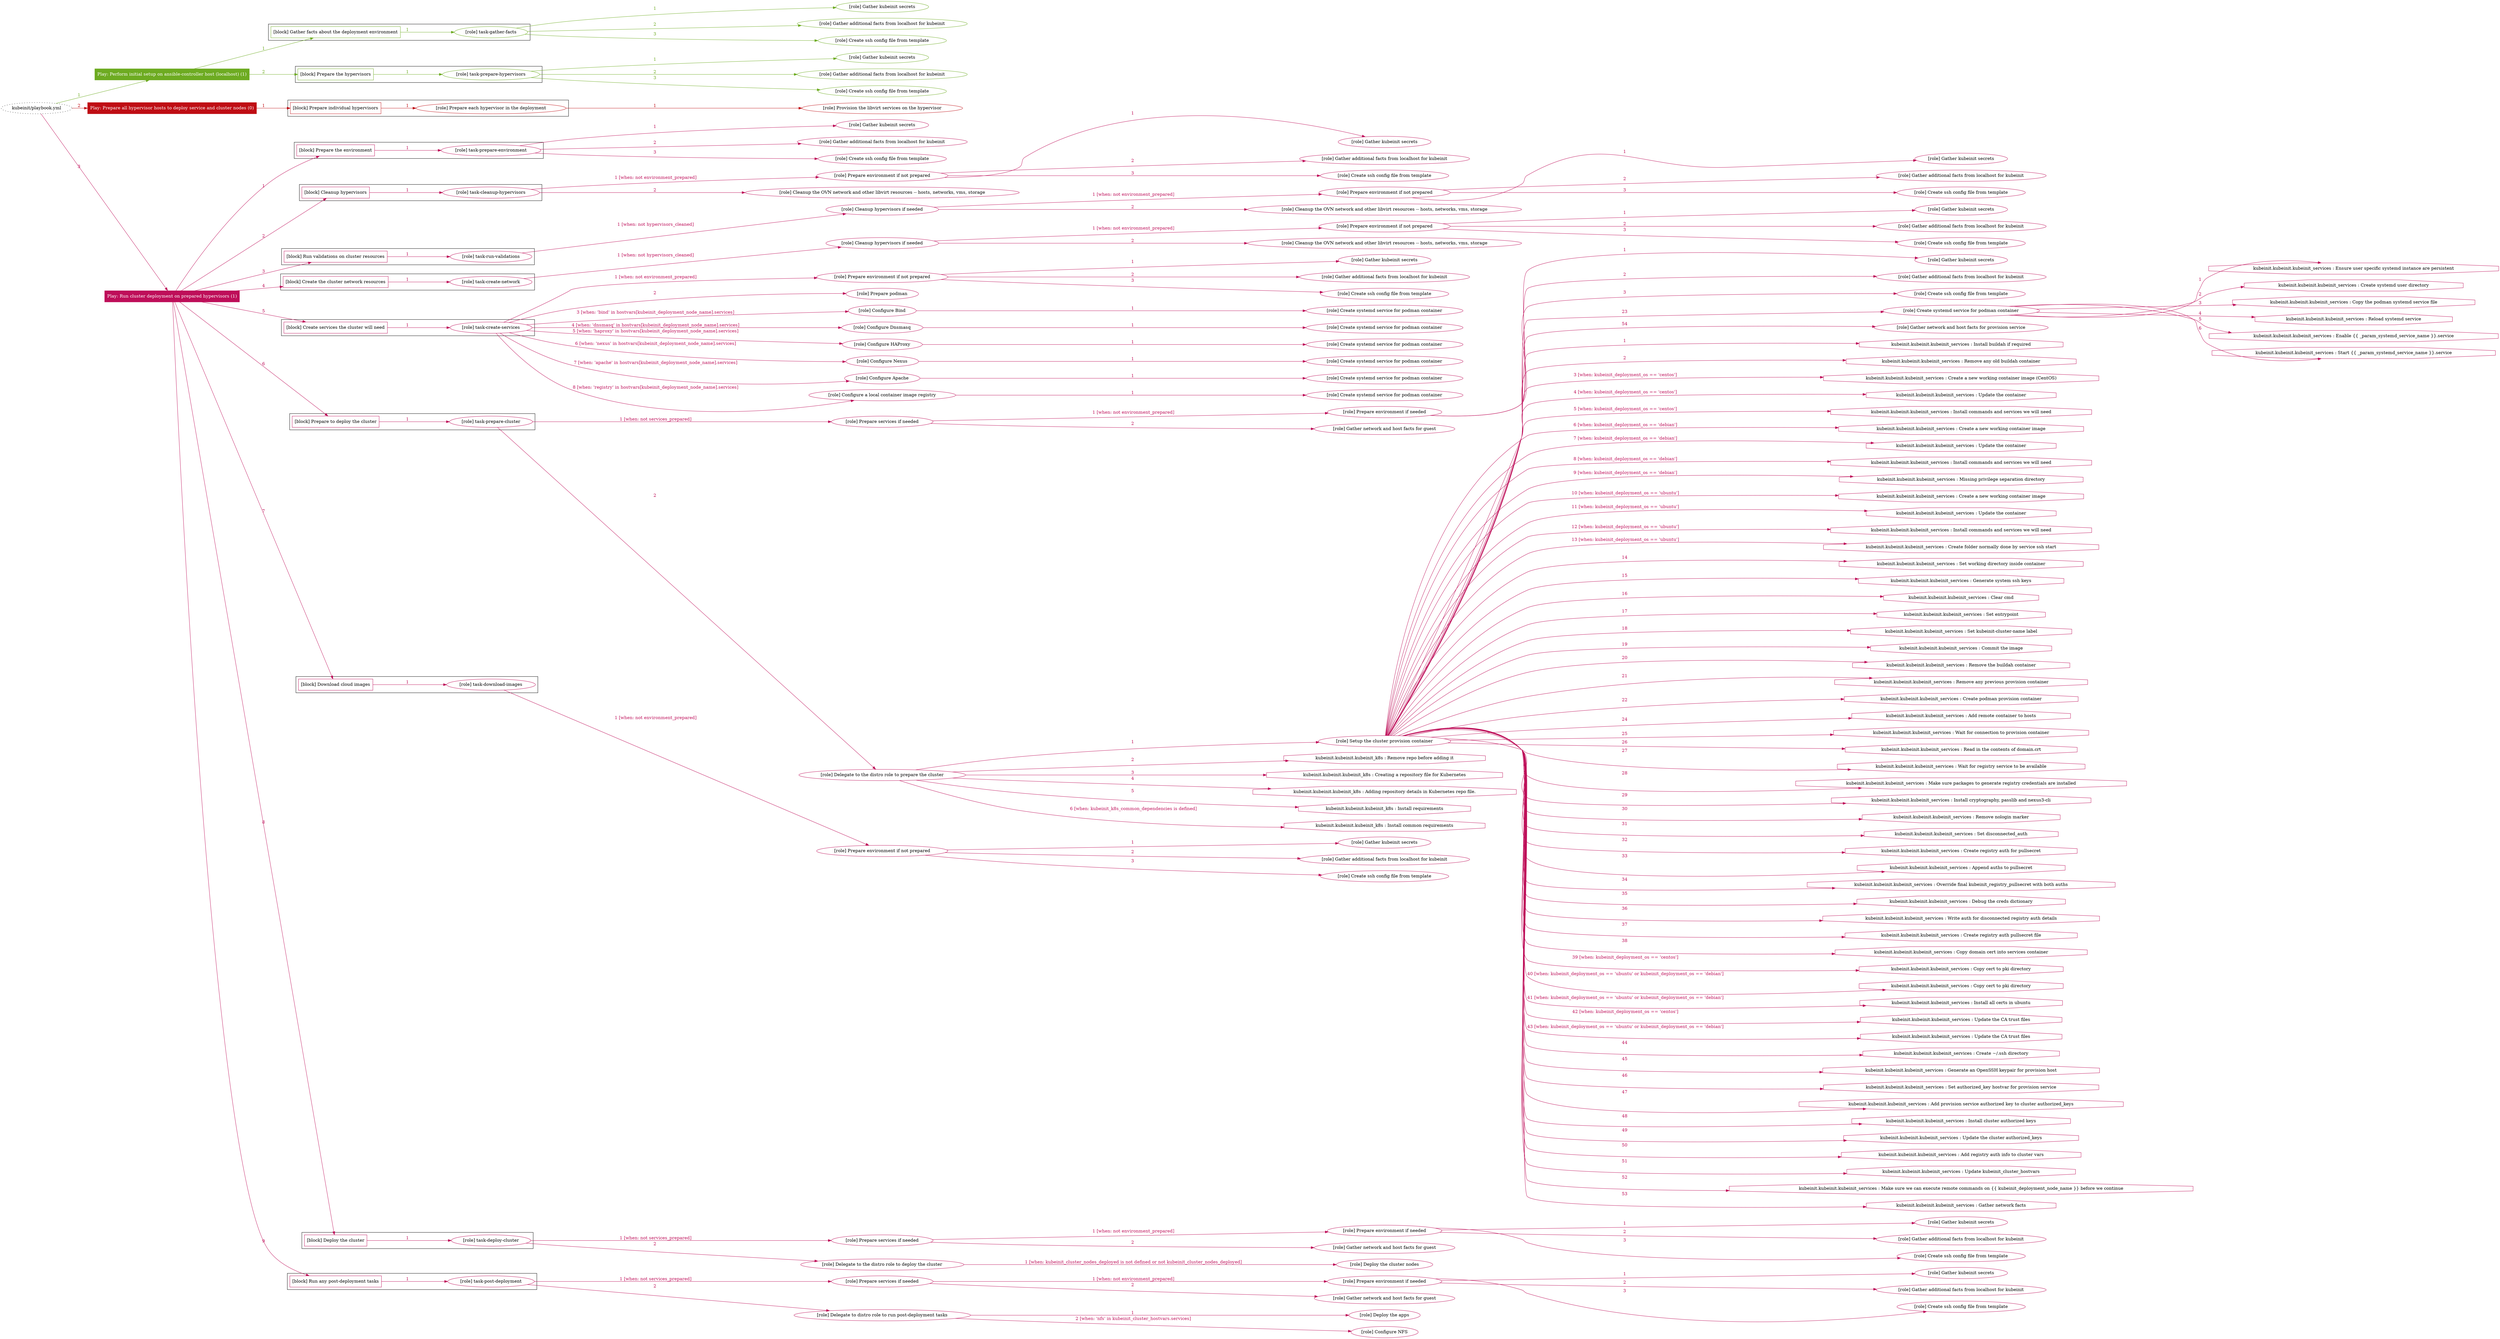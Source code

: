 digraph {
	graph [concentrate=true ordering=in rankdir=LR ratio=fill]
	edge [esep=5 sep=10]
	"kubeinit/playbook.yml" [id=root_node style=dotted]
	play_9a8ab98c [label="Play: Perform initial setup on ansible-controller host (localhost) (1)" color="#6dab21" fontcolor="#ffffff" id=play_9a8ab98c shape=box style=filled tooltip=localhost]
	"kubeinit/playbook.yml" -> play_9a8ab98c [label="1 " color="#6dab21" fontcolor="#6dab21" id=edge_c0da0d0b labeltooltip="1 " tooltip="1 "]
	subgraph "Gather kubeinit secrets" {
		role_0cd85a38 [label="[role] Gather kubeinit secrets" color="#6dab21" id=role_0cd85a38 tooltip="Gather kubeinit secrets"]
	}
	subgraph "Gather additional facts from localhost for kubeinit" {
		role_f6fa1377 [label="[role] Gather additional facts from localhost for kubeinit" color="#6dab21" id=role_f6fa1377 tooltip="Gather additional facts from localhost for kubeinit"]
	}
	subgraph "Create ssh config file from template" {
		role_5045b4fb [label="[role] Create ssh config file from template" color="#6dab21" id=role_5045b4fb tooltip="Create ssh config file from template"]
	}
	subgraph "task-gather-facts" {
		role_ee1d09f4 [label="[role] task-gather-facts" color="#6dab21" id=role_ee1d09f4 tooltip="task-gather-facts"]
		role_ee1d09f4 -> role_0cd85a38 [label="1 " color="#6dab21" fontcolor="#6dab21" id=edge_ce0c0854 labeltooltip="1 " tooltip="1 "]
		role_ee1d09f4 -> role_f6fa1377 [label="2 " color="#6dab21" fontcolor="#6dab21" id=edge_65f0ee75 labeltooltip="2 " tooltip="2 "]
		role_ee1d09f4 -> role_5045b4fb [label="3 " color="#6dab21" fontcolor="#6dab21" id=edge_b4510911 labeltooltip="3 " tooltip="3 "]
	}
	subgraph "Gather kubeinit secrets" {
		role_b5198cc2 [label="[role] Gather kubeinit secrets" color="#6dab21" id=role_b5198cc2 tooltip="Gather kubeinit secrets"]
	}
	subgraph "Gather additional facts from localhost for kubeinit" {
		role_412aa7e3 [label="[role] Gather additional facts from localhost for kubeinit" color="#6dab21" id=role_412aa7e3 tooltip="Gather additional facts from localhost for kubeinit"]
	}
	subgraph "Create ssh config file from template" {
		role_c6580d51 [label="[role] Create ssh config file from template" color="#6dab21" id=role_c6580d51 tooltip="Create ssh config file from template"]
	}
	subgraph "task-prepare-hypervisors" {
		role_de8cf35d [label="[role] task-prepare-hypervisors" color="#6dab21" id=role_de8cf35d tooltip="task-prepare-hypervisors"]
		role_de8cf35d -> role_b5198cc2 [label="1 " color="#6dab21" fontcolor="#6dab21" id=edge_724f489f labeltooltip="1 " tooltip="1 "]
		role_de8cf35d -> role_412aa7e3 [label="2 " color="#6dab21" fontcolor="#6dab21" id=edge_d9b24f98 labeltooltip="2 " tooltip="2 "]
		role_de8cf35d -> role_c6580d51 [label="3 " color="#6dab21" fontcolor="#6dab21" id=edge_61633037 labeltooltip="3 " tooltip="3 "]
	}
	subgraph "Play: Perform initial setup on ansible-controller host (localhost) (1)" {
		play_9a8ab98c -> block_78223599 [label=1 color="#6dab21" fontcolor="#6dab21" id=edge_bf725570 labeltooltip=1 tooltip=1]
		subgraph cluster_block_78223599 {
			block_78223599 [label="[block] Gather facts about the deployment environment" color="#6dab21" id=block_78223599 labeltooltip="Gather facts about the deployment environment" shape=box tooltip="Gather facts about the deployment environment"]
			block_78223599 -> role_ee1d09f4 [label="1 " color="#6dab21" fontcolor="#6dab21" id=edge_8b94d57b labeltooltip="1 " tooltip="1 "]
		}
		play_9a8ab98c -> block_0e0a6120 [label=2 color="#6dab21" fontcolor="#6dab21" id=edge_dee21c8c labeltooltip=2 tooltip=2]
		subgraph cluster_block_0e0a6120 {
			block_0e0a6120 [label="[block] Prepare the hypervisors" color="#6dab21" id=block_0e0a6120 labeltooltip="Prepare the hypervisors" shape=box tooltip="Prepare the hypervisors"]
			block_0e0a6120 -> role_de8cf35d [label="1 " color="#6dab21" fontcolor="#6dab21" id=edge_9447b588 labeltooltip="1 " tooltip="1 "]
		}
	}
	play_292d7331 [label="Play: Prepare all hypervisor hosts to deploy service and cluster nodes (0)" color="#bf0d14" fontcolor="#ffffff" id=play_292d7331 shape=box style=filled tooltip="Play: Prepare all hypervisor hosts to deploy service and cluster nodes (0)"]
	"kubeinit/playbook.yml" -> play_292d7331 [label="2 " color="#bf0d14" fontcolor="#bf0d14" id=edge_3a3072c4 labeltooltip="2 " tooltip="2 "]
	subgraph "Provision the libvirt services on the hypervisor" {
		role_949ae337 [label="[role] Provision the libvirt services on the hypervisor" color="#bf0d14" id=role_949ae337 tooltip="Provision the libvirt services on the hypervisor"]
	}
	subgraph "Prepare each hypervisor in the deployment" {
		role_4eae719e [label="[role] Prepare each hypervisor in the deployment" color="#bf0d14" id=role_4eae719e tooltip="Prepare each hypervisor in the deployment"]
		role_4eae719e -> role_949ae337 [label="1 " color="#bf0d14" fontcolor="#bf0d14" id=edge_e592a942 labeltooltip="1 " tooltip="1 "]
	}
	subgraph "Play: Prepare all hypervisor hosts to deploy service and cluster nodes (0)" {
		play_292d7331 -> block_3373051d [label=1 color="#bf0d14" fontcolor="#bf0d14" id=edge_cdb5b2e4 labeltooltip=1 tooltip=1]
		subgraph cluster_block_3373051d {
			block_3373051d [label="[block] Prepare individual hypervisors" color="#bf0d14" id=block_3373051d labeltooltip="Prepare individual hypervisors" shape=box tooltip="Prepare individual hypervisors"]
			block_3373051d -> role_4eae719e [label="1 " color="#bf0d14" fontcolor="#bf0d14" id=edge_ab7a7899 labeltooltip="1 " tooltip="1 "]
		}
	}
	play_5f0da0a9 [label="Play: Run cluster deployment on prepared hypervisors (1)" color="#be0e59" fontcolor="#ffffff" id=play_5f0da0a9 shape=box style=filled tooltip=localhost]
	"kubeinit/playbook.yml" -> play_5f0da0a9 [label="3 " color="#be0e59" fontcolor="#be0e59" id=edge_7b24cd82 labeltooltip="3 " tooltip="3 "]
	subgraph "Gather kubeinit secrets" {
		role_d2559e22 [label="[role] Gather kubeinit secrets" color="#be0e59" id=role_d2559e22 tooltip="Gather kubeinit secrets"]
	}
	subgraph "Gather additional facts from localhost for kubeinit" {
		role_f43d9c90 [label="[role] Gather additional facts from localhost for kubeinit" color="#be0e59" id=role_f43d9c90 tooltip="Gather additional facts from localhost for kubeinit"]
	}
	subgraph "Create ssh config file from template" {
		role_014fe9e4 [label="[role] Create ssh config file from template" color="#be0e59" id=role_014fe9e4 tooltip="Create ssh config file from template"]
	}
	subgraph "task-prepare-environment" {
		role_4e5566cd [label="[role] task-prepare-environment" color="#be0e59" id=role_4e5566cd tooltip="task-prepare-environment"]
		role_4e5566cd -> role_d2559e22 [label="1 " color="#be0e59" fontcolor="#be0e59" id=edge_44dda59c labeltooltip="1 " tooltip="1 "]
		role_4e5566cd -> role_f43d9c90 [label="2 " color="#be0e59" fontcolor="#be0e59" id=edge_035c1b82 labeltooltip="2 " tooltip="2 "]
		role_4e5566cd -> role_014fe9e4 [label="3 " color="#be0e59" fontcolor="#be0e59" id=edge_758acff5 labeltooltip="3 " tooltip="3 "]
	}
	subgraph "Gather kubeinit secrets" {
		role_99aa5ca4 [label="[role] Gather kubeinit secrets" color="#be0e59" id=role_99aa5ca4 tooltip="Gather kubeinit secrets"]
	}
	subgraph "Gather additional facts from localhost for kubeinit" {
		role_5cebcce3 [label="[role] Gather additional facts from localhost for kubeinit" color="#be0e59" id=role_5cebcce3 tooltip="Gather additional facts from localhost for kubeinit"]
	}
	subgraph "Create ssh config file from template" {
		role_5c687ad0 [label="[role] Create ssh config file from template" color="#be0e59" id=role_5c687ad0 tooltip="Create ssh config file from template"]
	}
	subgraph "Prepare environment if not prepared" {
		role_bfb196a4 [label="[role] Prepare environment if not prepared" color="#be0e59" id=role_bfb196a4 tooltip="Prepare environment if not prepared"]
		role_bfb196a4 -> role_99aa5ca4 [label="1 " color="#be0e59" fontcolor="#be0e59" id=edge_abaa6795 labeltooltip="1 " tooltip="1 "]
		role_bfb196a4 -> role_5cebcce3 [label="2 " color="#be0e59" fontcolor="#be0e59" id=edge_54419d38 labeltooltip="2 " tooltip="2 "]
		role_bfb196a4 -> role_5c687ad0 [label="3 " color="#be0e59" fontcolor="#be0e59" id=edge_df758242 labeltooltip="3 " tooltip="3 "]
	}
	subgraph "Cleanup the OVN network and other libvirt resources -- hosts, networks, vms, storage" {
		role_767d6fc6 [label="[role] Cleanup the OVN network and other libvirt resources -- hosts, networks, vms, storage" color="#be0e59" id=role_767d6fc6 tooltip="Cleanup the OVN network and other libvirt resources -- hosts, networks, vms, storage"]
	}
	subgraph "task-cleanup-hypervisors" {
		role_2c7c7083 [label="[role] task-cleanup-hypervisors" color="#be0e59" id=role_2c7c7083 tooltip="task-cleanup-hypervisors"]
		role_2c7c7083 -> role_bfb196a4 [label="1 [when: not environment_prepared]" color="#be0e59" fontcolor="#be0e59" id=edge_d20f5d60 labeltooltip="1 [when: not environment_prepared]" tooltip="1 [when: not environment_prepared]"]
		role_2c7c7083 -> role_767d6fc6 [label="2 " color="#be0e59" fontcolor="#be0e59" id=edge_b85df159 labeltooltip="2 " tooltip="2 "]
	}
	subgraph "Gather kubeinit secrets" {
		role_e215d99f [label="[role] Gather kubeinit secrets" color="#be0e59" id=role_e215d99f tooltip="Gather kubeinit secrets"]
	}
	subgraph "Gather additional facts from localhost for kubeinit" {
		role_7de11673 [label="[role] Gather additional facts from localhost for kubeinit" color="#be0e59" id=role_7de11673 tooltip="Gather additional facts from localhost for kubeinit"]
	}
	subgraph "Create ssh config file from template" {
		role_8c05cddb [label="[role] Create ssh config file from template" color="#be0e59" id=role_8c05cddb tooltip="Create ssh config file from template"]
	}
	subgraph "Prepare environment if not prepared" {
		role_f33f547b [label="[role] Prepare environment if not prepared" color="#be0e59" id=role_f33f547b tooltip="Prepare environment if not prepared"]
		role_f33f547b -> role_e215d99f [label="1 " color="#be0e59" fontcolor="#be0e59" id=edge_517f9311 labeltooltip="1 " tooltip="1 "]
		role_f33f547b -> role_7de11673 [label="2 " color="#be0e59" fontcolor="#be0e59" id=edge_2e0321a9 labeltooltip="2 " tooltip="2 "]
		role_f33f547b -> role_8c05cddb [label="3 " color="#be0e59" fontcolor="#be0e59" id=edge_ad62543f labeltooltip="3 " tooltip="3 "]
	}
	subgraph "Cleanup the OVN network and other libvirt resources -- hosts, networks, vms, storage" {
		role_9ac89ae7 [label="[role] Cleanup the OVN network and other libvirt resources -- hosts, networks, vms, storage" color="#be0e59" id=role_9ac89ae7 tooltip="Cleanup the OVN network and other libvirt resources -- hosts, networks, vms, storage"]
	}
	subgraph "Cleanup hypervisors if needed" {
		role_fa122965 [label="[role] Cleanup hypervisors if needed" color="#be0e59" id=role_fa122965 tooltip="Cleanup hypervisors if needed"]
		role_fa122965 -> role_f33f547b [label="1 [when: not environment_prepared]" color="#be0e59" fontcolor="#be0e59" id=edge_729e8fe1 labeltooltip="1 [when: not environment_prepared]" tooltip="1 [when: not environment_prepared]"]
		role_fa122965 -> role_9ac89ae7 [label="2 " color="#be0e59" fontcolor="#be0e59" id=edge_e73a870e labeltooltip="2 " tooltip="2 "]
	}
	subgraph "task-run-validations" {
		role_15509558 [label="[role] task-run-validations" color="#be0e59" id=role_15509558 tooltip="task-run-validations"]
		role_15509558 -> role_fa122965 [label="1 [when: not hypervisors_cleaned]" color="#be0e59" fontcolor="#be0e59" id=edge_c3b64a7d labeltooltip="1 [when: not hypervisors_cleaned]" tooltip="1 [when: not hypervisors_cleaned]"]
	}
	subgraph "Gather kubeinit secrets" {
		role_d2288697 [label="[role] Gather kubeinit secrets" color="#be0e59" id=role_d2288697 tooltip="Gather kubeinit secrets"]
	}
	subgraph "Gather additional facts from localhost for kubeinit" {
		role_16f21dfe [label="[role] Gather additional facts from localhost for kubeinit" color="#be0e59" id=role_16f21dfe tooltip="Gather additional facts from localhost for kubeinit"]
	}
	subgraph "Create ssh config file from template" {
		role_8e34b27e [label="[role] Create ssh config file from template" color="#be0e59" id=role_8e34b27e tooltip="Create ssh config file from template"]
	}
	subgraph "Prepare environment if not prepared" {
		role_9c97288f [label="[role] Prepare environment if not prepared" color="#be0e59" id=role_9c97288f tooltip="Prepare environment if not prepared"]
		role_9c97288f -> role_d2288697 [label="1 " color="#be0e59" fontcolor="#be0e59" id=edge_ca25b1a2 labeltooltip="1 " tooltip="1 "]
		role_9c97288f -> role_16f21dfe [label="2 " color="#be0e59" fontcolor="#be0e59" id=edge_3e4b7552 labeltooltip="2 " tooltip="2 "]
		role_9c97288f -> role_8e34b27e [label="3 " color="#be0e59" fontcolor="#be0e59" id=edge_29fcaeb3 labeltooltip="3 " tooltip="3 "]
	}
	subgraph "Cleanup the OVN network and other libvirt resources -- hosts, networks, vms, storage" {
		role_0168ab00 [label="[role] Cleanup the OVN network and other libvirt resources -- hosts, networks, vms, storage" color="#be0e59" id=role_0168ab00 tooltip="Cleanup the OVN network and other libvirt resources -- hosts, networks, vms, storage"]
	}
	subgraph "Cleanup hypervisors if needed" {
		role_7652467f [label="[role] Cleanup hypervisors if needed" color="#be0e59" id=role_7652467f tooltip="Cleanup hypervisors if needed"]
		role_7652467f -> role_9c97288f [label="1 [when: not environment_prepared]" color="#be0e59" fontcolor="#be0e59" id=edge_e2850c74 labeltooltip="1 [when: not environment_prepared]" tooltip="1 [when: not environment_prepared]"]
		role_7652467f -> role_0168ab00 [label="2 " color="#be0e59" fontcolor="#be0e59" id=edge_f7b68aad labeltooltip="2 " tooltip="2 "]
	}
	subgraph "task-create-network" {
		role_3bd782c5 [label="[role] task-create-network" color="#be0e59" id=role_3bd782c5 tooltip="task-create-network"]
		role_3bd782c5 -> role_7652467f [label="1 [when: not hypervisors_cleaned]" color="#be0e59" fontcolor="#be0e59" id=edge_6dc1ecc3 labeltooltip="1 [when: not hypervisors_cleaned]" tooltip="1 [when: not hypervisors_cleaned]"]
	}
	subgraph "Gather kubeinit secrets" {
		role_9e2165d0 [label="[role] Gather kubeinit secrets" color="#be0e59" id=role_9e2165d0 tooltip="Gather kubeinit secrets"]
	}
	subgraph "Gather additional facts from localhost for kubeinit" {
		role_14a09d39 [label="[role] Gather additional facts from localhost for kubeinit" color="#be0e59" id=role_14a09d39 tooltip="Gather additional facts from localhost for kubeinit"]
	}
	subgraph "Create ssh config file from template" {
		role_8bf697c8 [label="[role] Create ssh config file from template" color="#be0e59" id=role_8bf697c8 tooltip="Create ssh config file from template"]
	}
	subgraph "Prepare environment if not prepared" {
		role_2573c1a1 [label="[role] Prepare environment if not prepared" color="#be0e59" id=role_2573c1a1 tooltip="Prepare environment if not prepared"]
		role_2573c1a1 -> role_9e2165d0 [label="1 " color="#be0e59" fontcolor="#be0e59" id=edge_f9fd33a3 labeltooltip="1 " tooltip="1 "]
		role_2573c1a1 -> role_14a09d39 [label="2 " color="#be0e59" fontcolor="#be0e59" id=edge_24dd2d7a labeltooltip="2 " tooltip="2 "]
		role_2573c1a1 -> role_8bf697c8 [label="3 " color="#be0e59" fontcolor="#be0e59" id=edge_dab8d882 labeltooltip="3 " tooltip="3 "]
	}
	subgraph "Prepare podman" {
		role_628c99d1 [label="[role] Prepare podman" color="#be0e59" id=role_628c99d1 tooltip="Prepare podman"]
	}
	subgraph "Create systemd service for podman container" {
		role_bce20817 [label="[role] Create systemd service for podman container" color="#be0e59" id=role_bce20817 tooltip="Create systemd service for podman container"]
	}
	subgraph "Configure Bind" {
		role_00da7ca7 [label="[role] Configure Bind" color="#be0e59" id=role_00da7ca7 tooltip="Configure Bind"]
		role_00da7ca7 -> role_bce20817 [label="1 " color="#be0e59" fontcolor="#be0e59" id=edge_f7ad27fd labeltooltip="1 " tooltip="1 "]
	}
	subgraph "Create systemd service for podman container" {
		role_4c6430ce [label="[role] Create systemd service for podman container" color="#be0e59" id=role_4c6430ce tooltip="Create systemd service for podman container"]
	}
	subgraph "Configure Dnsmasq" {
		role_f626b22c [label="[role] Configure Dnsmasq" color="#be0e59" id=role_f626b22c tooltip="Configure Dnsmasq"]
		role_f626b22c -> role_4c6430ce [label="1 " color="#be0e59" fontcolor="#be0e59" id=edge_97990001 labeltooltip="1 " tooltip="1 "]
	}
	subgraph "Create systemd service for podman container" {
		role_9e99dfb9 [label="[role] Create systemd service for podman container" color="#be0e59" id=role_9e99dfb9 tooltip="Create systemd service for podman container"]
	}
	subgraph "Configure HAProxy" {
		role_f3e251a9 [label="[role] Configure HAProxy" color="#be0e59" id=role_f3e251a9 tooltip="Configure HAProxy"]
		role_f3e251a9 -> role_9e99dfb9 [label="1 " color="#be0e59" fontcolor="#be0e59" id=edge_bbde9396 labeltooltip="1 " tooltip="1 "]
	}
	subgraph "Create systemd service for podman container" {
		role_c9a9877f [label="[role] Create systemd service for podman container" color="#be0e59" id=role_c9a9877f tooltip="Create systemd service for podman container"]
	}
	subgraph "Configure Nexus" {
		role_c6425acc [label="[role] Configure Nexus" color="#be0e59" id=role_c6425acc tooltip="Configure Nexus"]
		role_c6425acc -> role_c9a9877f [label="1 " color="#be0e59" fontcolor="#be0e59" id=edge_bf561f1b labeltooltip="1 " tooltip="1 "]
	}
	subgraph "Create systemd service for podman container" {
		role_40c4a243 [label="[role] Create systemd service for podman container" color="#be0e59" id=role_40c4a243 tooltip="Create systemd service for podman container"]
	}
	subgraph "Configure Apache" {
		role_04f0b62f [label="[role] Configure Apache" color="#be0e59" id=role_04f0b62f tooltip="Configure Apache"]
		role_04f0b62f -> role_40c4a243 [label="1 " color="#be0e59" fontcolor="#be0e59" id=edge_81dda6cf labeltooltip="1 " tooltip="1 "]
	}
	subgraph "Create systemd service for podman container" {
		role_02903874 [label="[role] Create systemd service for podman container" color="#be0e59" id=role_02903874 tooltip="Create systemd service for podman container"]
	}
	subgraph "Configure a local container image registry" {
		role_aa55d04b [label="[role] Configure a local container image registry" color="#be0e59" id=role_aa55d04b tooltip="Configure a local container image registry"]
		role_aa55d04b -> role_02903874 [label="1 " color="#be0e59" fontcolor="#be0e59" id=edge_71f611a3 labeltooltip="1 " tooltip="1 "]
	}
	subgraph "task-create-services" {
		role_88f0b95a [label="[role] task-create-services" color="#be0e59" id=role_88f0b95a tooltip="task-create-services"]
		role_88f0b95a -> role_2573c1a1 [label="1 [when: not environment_prepared]" color="#be0e59" fontcolor="#be0e59" id=edge_cf49366e labeltooltip="1 [when: not environment_prepared]" tooltip="1 [when: not environment_prepared]"]
		role_88f0b95a -> role_628c99d1 [label="2 " color="#be0e59" fontcolor="#be0e59" id=edge_1b5c7a0a labeltooltip="2 " tooltip="2 "]
		role_88f0b95a -> role_00da7ca7 [label="3 [when: 'bind' in hostvars[kubeinit_deployment_node_name].services]" color="#be0e59" fontcolor="#be0e59" id=edge_10e4f2a2 labeltooltip="3 [when: 'bind' in hostvars[kubeinit_deployment_node_name].services]" tooltip="3 [when: 'bind' in hostvars[kubeinit_deployment_node_name].services]"]
		role_88f0b95a -> role_f626b22c [label="4 [when: 'dnsmasq' in hostvars[kubeinit_deployment_node_name].services]" color="#be0e59" fontcolor="#be0e59" id=edge_422607a1 labeltooltip="4 [when: 'dnsmasq' in hostvars[kubeinit_deployment_node_name].services]" tooltip="4 [when: 'dnsmasq' in hostvars[kubeinit_deployment_node_name].services]"]
		role_88f0b95a -> role_f3e251a9 [label="5 [when: 'haproxy' in hostvars[kubeinit_deployment_node_name].services]" color="#be0e59" fontcolor="#be0e59" id=edge_16c4b4e9 labeltooltip="5 [when: 'haproxy' in hostvars[kubeinit_deployment_node_name].services]" tooltip="5 [when: 'haproxy' in hostvars[kubeinit_deployment_node_name].services]"]
		role_88f0b95a -> role_c6425acc [label="6 [when: 'nexus' in hostvars[kubeinit_deployment_node_name].services]" color="#be0e59" fontcolor="#be0e59" id=edge_9b67243a labeltooltip="6 [when: 'nexus' in hostvars[kubeinit_deployment_node_name].services]" tooltip="6 [when: 'nexus' in hostvars[kubeinit_deployment_node_name].services]"]
		role_88f0b95a -> role_04f0b62f [label="7 [when: 'apache' in hostvars[kubeinit_deployment_node_name].services]" color="#be0e59" fontcolor="#be0e59" id=edge_36faa383 labeltooltip="7 [when: 'apache' in hostvars[kubeinit_deployment_node_name].services]" tooltip="7 [when: 'apache' in hostvars[kubeinit_deployment_node_name].services]"]
		role_88f0b95a -> role_aa55d04b [label="8 [when: 'registry' in hostvars[kubeinit_deployment_node_name].services]" color="#be0e59" fontcolor="#be0e59" id=edge_d7f4d60f labeltooltip="8 [when: 'registry' in hostvars[kubeinit_deployment_node_name].services]" tooltip="8 [when: 'registry' in hostvars[kubeinit_deployment_node_name].services]"]
	}
	subgraph "Gather kubeinit secrets" {
		role_19305953 [label="[role] Gather kubeinit secrets" color="#be0e59" id=role_19305953 tooltip="Gather kubeinit secrets"]
	}
	subgraph "Gather additional facts from localhost for kubeinit" {
		role_0ef56aff [label="[role] Gather additional facts from localhost for kubeinit" color="#be0e59" id=role_0ef56aff tooltip="Gather additional facts from localhost for kubeinit"]
	}
	subgraph "Create ssh config file from template" {
		role_0c82b81a [label="[role] Create ssh config file from template" color="#be0e59" id=role_0c82b81a tooltip="Create ssh config file from template"]
	}
	subgraph "Prepare environment if needed" {
		role_b3cd3331 [label="[role] Prepare environment if needed" color="#be0e59" id=role_b3cd3331 tooltip="Prepare environment if needed"]
		role_b3cd3331 -> role_19305953 [label="1 " color="#be0e59" fontcolor="#be0e59" id=edge_addb2470 labeltooltip="1 " tooltip="1 "]
		role_b3cd3331 -> role_0ef56aff [label="2 " color="#be0e59" fontcolor="#be0e59" id=edge_b7899fdc labeltooltip="2 " tooltip="2 "]
		role_b3cd3331 -> role_0c82b81a [label="3 " color="#be0e59" fontcolor="#be0e59" id=edge_b85e151c labeltooltip="3 " tooltip="3 "]
	}
	subgraph "Gather network and host facts for guest" {
		role_c6aa24a7 [label="[role] Gather network and host facts for guest" color="#be0e59" id=role_c6aa24a7 tooltip="Gather network and host facts for guest"]
	}
	subgraph "Prepare services if needed" {
		role_cd4e60cd [label="[role] Prepare services if needed" color="#be0e59" id=role_cd4e60cd tooltip="Prepare services if needed"]
		role_cd4e60cd -> role_b3cd3331 [label="1 [when: not environment_prepared]" color="#be0e59" fontcolor="#be0e59" id=edge_08da914c labeltooltip="1 [when: not environment_prepared]" tooltip="1 [when: not environment_prepared]"]
		role_cd4e60cd -> role_c6aa24a7 [label="2 " color="#be0e59" fontcolor="#be0e59" id=edge_b5e31bea labeltooltip="2 " tooltip="2 "]
	}
	subgraph "Create systemd service for podman container" {
		role_9c77c99f [label="[role] Create systemd service for podman container" color="#be0e59" id=role_9c77c99f tooltip="Create systemd service for podman container"]
		task_ecaebf37 [label="kubeinit.kubeinit.kubeinit_services : Ensure user specific systemd instance are persistent" color="#be0e59" id=task_ecaebf37 shape=octagon tooltip="kubeinit.kubeinit.kubeinit_services : Ensure user specific systemd instance are persistent"]
		role_9c77c99f -> task_ecaebf37 [label="1 " color="#be0e59" fontcolor="#be0e59" id=edge_f4517d27 labeltooltip="1 " tooltip="1 "]
		task_f1fb65cd [label="kubeinit.kubeinit.kubeinit_services : Create systemd user directory" color="#be0e59" id=task_f1fb65cd shape=octagon tooltip="kubeinit.kubeinit.kubeinit_services : Create systemd user directory"]
		role_9c77c99f -> task_f1fb65cd [label="2 " color="#be0e59" fontcolor="#be0e59" id=edge_c1a6f0d7 labeltooltip="2 " tooltip="2 "]
		task_488abb79 [label="kubeinit.kubeinit.kubeinit_services : Copy the podman systemd service file" color="#be0e59" id=task_488abb79 shape=octagon tooltip="kubeinit.kubeinit.kubeinit_services : Copy the podman systemd service file"]
		role_9c77c99f -> task_488abb79 [label="3 " color="#be0e59" fontcolor="#be0e59" id=edge_f2b0dfc7 labeltooltip="3 " tooltip="3 "]
		task_0c8bdffb [label="kubeinit.kubeinit.kubeinit_services : Reload systemd service" color="#be0e59" id=task_0c8bdffb shape=octagon tooltip="kubeinit.kubeinit.kubeinit_services : Reload systemd service"]
		role_9c77c99f -> task_0c8bdffb [label="4 " color="#be0e59" fontcolor="#be0e59" id=edge_2c6491f2 labeltooltip="4 " tooltip="4 "]
		task_8eae8b32 [label="kubeinit.kubeinit.kubeinit_services : Enable {{ _param_systemd_service_name }}.service" color="#be0e59" id=task_8eae8b32 shape=octagon tooltip="kubeinit.kubeinit.kubeinit_services : Enable {{ _param_systemd_service_name }}.service"]
		role_9c77c99f -> task_8eae8b32 [label="5 " color="#be0e59" fontcolor="#be0e59" id=edge_7213c501 labeltooltip="5 " tooltip="5 "]
		task_54a05903 [label="kubeinit.kubeinit.kubeinit_services : Start {{ _param_systemd_service_name }}.service" color="#be0e59" id=task_54a05903 shape=octagon tooltip="kubeinit.kubeinit.kubeinit_services : Start {{ _param_systemd_service_name }}.service"]
		role_9c77c99f -> task_54a05903 [label="6 " color="#be0e59" fontcolor="#be0e59" id=edge_b1d564e7 labeltooltip="6 " tooltip="6 "]
	}
	subgraph "Gather network and host facts for provision service" {
		role_433ba4ee [label="[role] Gather network and host facts for provision service" color="#be0e59" id=role_433ba4ee tooltip="Gather network and host facts for provision service"]
	}
	subgraph "Setup the cluster provision container" {
		role_d697c6de [label="[role] Setup the cluster provision container" color="#be0e59" id=role_d697c6de tooltip="Setup the cluster provision container"]
		task_013d9491 [label="kubeinit.kubeinit.kubeinit_services : Install buildah if required" color="#be0e59" id=task_013d9491 shape=octagon tooltip="kubeinit.kubeinit.kubeinit_services : Install buildah if required"]
		role_d697c6de -> task_013d9491 [label="1 " color="#be0e59" fontcolor="#be0e59" id=edge_3c2e4ce2 labeltooltip="1 " tooltip="1 "]
		task_9b006d81 [label="kubeinit.kubeinit.kubeinit_services : Remove any old buildah container" color="#be0e59" id=task_9b006d81 shape=octagon tooltip="kubeinit.kubeinit.kubeinit_services : Remove any old buildah container"]
		role_d697c6de -> task_9b006d81 [label="2 " color="#be0e59" fontcolor="#be0e59" id=edge_912d2126 labeltooltip="2 " tooltip="2 "]
		task_62028c08 [label="kubeinit.kubeinit.kubeinit_services : Create a new working container image (CentOS)" color="#be0e59" id=task_62028c08 shape=octagon tooltip="kubeinit.kubeinit.kubeinit_services : Create a new working container image (CentOS)"]
		role_d697c6de -> task_62028c08 [label="3 [when: kubeinit_deployment_os == 'centos']" color="#be0e59" fontcolor="#be0e59" id=edge_6e1bcb61 labeltooltip="3 [when: kubeinit_deployment_os == 'centos']" tooltip="3 [when: kubeinit_deployment_os == 'centos']"]
		task_41cf17f4 [label="kubeinit.kubeinit.kubeinit_services : Update the container" color="#be0e59" id=task_41cf17f4 shape=octagon tooltip="kubeinit.kubeinit.kubeinit_services : Update the container"]
		role_d697c6de -> task_41cf17f4 [label="4 [when: kubeinit_deployment_os == 'centos']" color="#be0e59" fontcolor="#be0e59" id=edge_b93251a4 labeltooltip="4 [when: kubeinit_deployment_os == 'centos']" tooltip="4 [when: kubeinit_deployment_os == 'centos']"]
		task_d1120d47 [label="kubeinit.kubeinit.kubeinit_services : Install commands and services we will need" color="#be0e59" id=task_d1120d47 shape=octagon tooltip="kubeinit.kubeinit.kubeinit_services : Install commands and services we will need"]
		role_d697c6de -> task_d1120d47 [label="5 [when: kubeinit_deployment_os == 'centos']" color="#be0e59" fontcolor="#be0e59" id=edge_e59eb9f0 labeltooltip="5 [when: kubeinit_deployment_os == 'centos']" tooltip="5 [when: kubeinit_deployment_os == 'centos']"]
		task_0a805ee3 [label="kubeinit.kubeinit.kubeinit_services : Create a new working container image" color="#be0e59" id=task_0a805ee3 shape=octagon tooltip="kubeinit.kubeinit.kubeinit_services : Create a new working container image"]
		role_d697c6de -> task_0a805ee3 [label="6 [when: kubeinit_deployment_os == 'debian']" color="#be0e59" fontcolor="#be0e59" id=edge_961345b3 labeltooltip="6 [when: kubeinit_deployment_os == 'debian']" tooltip="6 [when: kubeinit_deployment_os == 'debian']"]
		task_d02aea9f [label="kubeinit.kubeinit.kubeinit_services : Update the container" color="#be0e59" id=task_d02aea9f shape=octagon tooltip="kubeinit.kubeinit.kubeinit_services : Update the container"]
		role_d697c6de -> task_d02aea9f [label="7 [when: kubeinit_deployment_os == 'debian']" color="#be0e59" fontcolor="#be0e59" id=edge_50908872 labeltooltip="7 [when: kubeinit_deployment_os == 'debian']" tooltip="7 [when: kubeinit_deployment_os == 'debian']"]
		task_696ea1c6 [label="kubeinit.kubeinit.kubeinit_services : Install commands and services we will need" color="#be0e59" id=task_696ea1c6 shape=octagon tooltip="kubeinit.kubeinit.kubeinit_services : Install commands and services we will need"]
		role_d697c6de -> task_696ea1c6 [label="8 [when: kubeinit_deployment_os == 'debian']" color="#be0e59" fontcolor="#be0e59" id=edge_47d4ce2b labeltooltip="8 [when: kubeinit_deployment_os == 'debian']" tooltip="8 [when: kubeinit_deployment_os == 'debian']"]
		task_9afe5b1d [label="kubeinit.kubeinit.kubeinit_services : Missing privilege separation directory" color="#be0e59" id=task_9afe5b1d shape=octagon tooltip="kubeinit.kubeinit.kubeinit_services : Missing privilege separation directory"]
		role_d697c6de -> task_9afe5b1d [label="9 [when: kubeinit_deployment_os == 'debian']" color="#be0e59" fontcolor="#be0e59" id=edge_fd536305 labeltooltip="9 [when: kubeinit_deployment_os == 'debian']" tooltip="9 [when: kubeinit_deployment_os == 'debian']"]
		task_1f8e2fe6 [label="kubeinit.kubeinit.kubeinit_services : Create a new working container image" color="#be0e59" id=task_1f8e2fe6 shape=octagon tooltip="kubeinit.kubeinit.kubeinit_services : Create a new working container image"]
		role_d697c6de -> task_1f8e2fe6 [label="10 [when: kubeinit_deployment_os == 'ubuntu']" color="#be0e59" fontcolor="#be0e59" id=edge_cf5631e0 labeltooltip="10 [when: kubeinit_deployment_os == 'ubuntu']" tooltip="10 [when: kubeinit_deployment_os == 'ubuntu']"]
		task_b58a4fc5 [label="kubeinit.kubeinit.kubeinit_services : Update the container" color="#be0e59" id=task_b58a4fc5 shape=octagon tooltip="kubeinit.kubeinit.kubeinit_services : Update the container"]
		role_d697c6de -> task_b58a4fc5 [label="11 [when: kubeinit_deployment_os == 'ubuntu']" color="#be0e59" fontcolor="#be0e59" id=edge_4aaec0bd labeltooltip="11 [when: kubeinit_deployment_os == 'ubuntu']" tooltip="11 [when: kubeinit_deployment_os == 'ubuntu']"]
		task_15e88dfa [label="kubeinit.kubeinit.kubeinit_services : Install commands and services we will need" color="#be0e59" id=task_15e88dfa shape=octagon tooltip="kubeinit.kubeinit.kubeinit_services : Install commands and services we will need"]
		role_d697c6de -> task_15e88dfa [label="12 [when: kubeinit_deployment_os == 'ubuntu']" color="#be0e59" fontcolor="#be0e59" id=edge_b4ff4633 labeltooltip="12 [when: kubeinit_deployment_os == 'ubuntu']" tooltip="12 [when: kubeinit_deployment_os == 'ubuntu']"]
		task_94f1fd60 [label="kubeinit.kubeinit.kubeinit_services : Create folder normally done by service ssh start" color="#be0e59" id=task_94f1fd60 shape=octagon tooltip="kubeinit.kubeinit.kubeinit_services : Create folder normally done by service ssh start"]
		role_d697c6de -> task_94f1fd60 [label="13 [when: kubeinit_deployment_os == 'ubuntu']" color="#be0e59" fontcolor="#be0e59" id=edge_c083ddb4 labeltooltip="13 [when: kubeinit_deployment_os == 'ubuntu']" tooltip="13 [when: kubeinit_deployment_os == 'ubuntu']"]
		task_8119ad1c [label="kubeinit.kubeinit.kubeinit_services : Set working directory inside container" color="#be0e59" id=task_8119ad1c shape=octagon tooltip="kubeinit.kubeinit.kubeinit_services : Set working directory inside container"]
		role_d697c6de -> task_8119ad1c [label="14 " color="#be0e59" fontcolor="#be0e59" id=edge_9e2971ce labeltooltip="14 " tooltip="14 "]
		task_74730d6e [label="kubeinit.kubeinit.kubeinit_services : Generate system ssh keys" color="#be0e59" id=task_74730d6e shape=octagon tooltip="kubeinit.kubeinit.kubeinit_services : Generate system ssh keys"]
		role_d697c6de -> task_74730d6e [label="15 " color="#be0e59" fontcolor="#be0e59" id=edge_32af13c0 labeltooltip="15 " tooltip="15 "]
		task_4a62c4f1 [label="kubeinit.kubeinit.kubeinit_services : Clear cmd" color="#be0e59" id=task_4a62c4f1 shape=octagon tooltip="kubeinit.kubeinit.kubeinit_services : Clear cmd"]
		role_d697c6de -> task_4a62c4f1 [label="16 " color="#be0e59" fontcolor="#be0e59" id=edge_a2b22c3f labeltooltip="16 " tooltip="16 "]
		task_7bf15194 [label="kubeinit.kubeinit.kubeinit_services : Set entrypoint" color="#be0e59" id=task_7bf15194 shape=octagon tooltip="kubeinit.kubeinit.kubeinit_services : Set entrypoint"]
		role_d697c6de -> task_7bf15194 [label="17 " color="#be0e59" fontcolor="#be0e59" id=edge_631de82a labeltooltip="17 " tooltip="17 "]
		task_6750285f [label="kubeinit.kubeinit.kubeinit_services : Set kubeinit-cluster-name label" color="#be0e59" id=task_6750285f shape=octagon tooltip="kubeinit.kubeinit.kubeinit_services : Set kubeinit-cluster-name label"]
		role_d697c6de -> task_6750285f [label="18 " color="#be0e59" fontcolor="#be0e59" id=edge_9d8adf67 labeltooltip="18 " tooltip="18 "]
		task_fc0278e1 [label="kubeinit.kubeinit.kubeinit_services : Commit the image" color="#be0e59" id=task_fc0278e1 shape=octagon tooltip="kubeinit.kubeinit.kubeinit_services : Commit the image"]
		role_d697c6de -> task_fc0278e1 [label="19 " color="#be0e59" fontcolor="#be0e59" id=edge_49d06c8a labeltooltip="19 " tooltip="19 "]
		task_2320ac7a [label="kubeinit.kubeinit.kubeinit_services : Remove the buildah container" color="#be0e59" id=task_2320ac7a shape=octagon tooltip="kubeinit.kubeinit.kubeinit_services : Remove the buildah container"]
		role_d697c6de -> task_2320ac7a [label="20 " color="#be0e59" fontcolor="#be0e59" id=edge_b3d114a1 labeltooltip="20 " tooltip="20 "]
		task_ea093b7c [label="kubeinit.kubeinit.kubeinit_services : Remove any previous provision container" color="#be0e59" id=task_ea093b7c shape=octagon tooltip="kubeinit.kubeinit.kubeinit_services : Remove any previous provision container"]
		role_d697c6de -> task_ea093b7c [label="21 " color="#be0e59" fontcolor="#be0e59" id=edge_5cb32615 labeltooltip="21 " tooltip="21 "]
		task_56b457b8 [label="kubeinit.kubeinit.kubeinit_services : Create podman provision container" color="#be0e59" id=task_56b457b8 shape=octagon tooltip="kubeinit.kubeinit.kubeinit_services : Create podman provision container"]
		role_d697c6de -> task_56b457b8 [label="22 " color="#be0e59" fontcolor="#be0e59" id=edge_0d35eccc labeltooltip="22 " tooltip="22 "]
		role_d697c6de -> role_9c77c99f [label="23 " color="#be0e59" fontcolor="#be0e59" id=edge_fd1541af labeltooltip="23 " tooltip="23 "]
		task_403395a1 [label="kubeinit.kubeinit.kubeinit_services : Add remote container to hosts" color="#be0e59" id=task_403395a1 shape=octagon tooltip="kubeinit.kubeinit.kubeinit_services : Add remote container to hosts"]
		role_d697c6de -> task_403395a1 [label="24 " color="#be0e59" fontcolor="#be0e59" id=edge_94367796 labeltooltip="24 " tooltip="24 "]
		task_697a5c64 [label="kubeinit.kubeinit.kubeinit_services : Wait for connection to provision container" color="#be0e59" id=task_697a5c64 shape=octagon tooltip="kubeinit.kubeinit.kubeinit_services : Wait for connection to provision container"]
		role_d697c6de -> task_697a5c64 [label="25 " color="#be0e59" fontcolor="#be0e59" id=edge_ab2692f4 labeltooltip="25 " tooltip="25 "]
		task_7d64d56c [label="kubeinit.kubeinit.kubeinit_services : Read in the contents of domain.crt" color="#be0e59" id=task_7d64d56c shape=octagon tooltip="kubeinit.kubeinit.kubeinit_services : Read in the contents of domain.crt"]
		role_d697c6de -> task_7d64d56c [label="26 " color="#be0e59" fontcolor="#be0e59" id=edge_f222fbf2 labeltooltip="26 " tooltip="26 "]
		task_a3c8d504 [label="kubeinit.kubeinit.kubeinit_services : Wait for registry service to be available" color="#be0e59" id=task_a3c8d504 shape=octagon tooltip="kubeinit.kubeinit.kubeinit_services : Wait for registry service to be available"]
		role_d697c6de -> task_a3c8d504 [label="27 " color="#be0e59" fontcolor="#be0e59" id=edge_ac30b34d labeltooltip="27 " tooltip="27 "]
		task_a4828286 [label="kubeinit.kubeinit.kubeinit_services : Make sure packages to generate registry credentials are installed" color="#be0e59" id=task_a4828286 shape=octagon tooltip="kubeinit.kubeinit.kubeinit_services : Make sure packages to generate registry credentials are installed"]
		role_d697c6de -> task_a4828286 [label="28 " color="#be0e59" fontcolor="#be0e59" id=edge_fc4f5f03 labeltooltip="28 " tooltip="28 "]
		task_128a404a [label="kubeinit.kubeinit.kubeinit_services : Install cryptography, passlib and nexus3-cli" color="#be0e59" id=task_128a404a shape=octagon tooltip="kubeinit.kubeinit.kubeinit_services : Install cryptography, passlib and nexus3-cli"]
		role_d697c6de -> task_128a404a [label="29 " color="#be0e59" fontcolor="#be0e59" id=edge_dda5be64 labeltooltip="29 " tooltip="29 "]
		task_766b699a [label="kubeinit.kubeinit.kubeinit_services : Remove nologin marker" color="#be0e59" id=task_766b699a shape=octagon tooltip="kubeinit.kubeinit.kubeinit_services : Remove nologin marker"]
		role_d697c6de -> task_766b699a [label="30 " color="#be0e59" fontcolor="#be0e59" id=edge_66023f22 labeltooltip="30 " tooltip="30 "]
		task_f080a6aa [label="kubeinit.kubeinit.kubeinit_services : Set disconnected_auth" color="#be0e59" id=task_f080a6aa shape=octagon tooltip="kubeinit.kubeinit.kubeinit_services : Set disconnected_auth"]
		role_d697c6de -> task_f080a6aa [label="31 " color="#be0e59" fontcolor="#be0e59" id=edge_7c74fdee labeltooltip="31 " tooltip="31 "]
		task_e41e85fb [label="kubeinit.kubeinit.kubeinit_services : Create registry auth for pullsecret" color="#be0e59" id=task_e41e85fb shape=octagon tooltip="kubeinit.kubeinit.kubeinit_services : Create registry auth for pullsecret"]
		role_d697c6de -> task_e41e85fb [label="32 " color="#be0e59" fontcolor="#be0e59" id=edge_dfb751ba labeltooltip="32 " tooltip="32 "]
		task_e1b13818 [label="kubeinit.kubeinit.kubeinit_services : Append auths to pullsecret" color="#be0e59" id=task_e1b13818 shape=octagon tooltip="kubeinit.kubeinit.kubeinit_services : Append auths to pullsecret"]
		role_d697c6de -> task_e1b13818 [label="33 " color="#be0e59" fontcolor="#be0e59" id=edge_02a2cf99 labeltooltip="33 " tooltip="33 "]
		task_7a523071 [label="kubeinit.kubeinit.kubeinit_services : Override final kubeinit_registry_pullsecret with both auths" color="#be0e59" id=task_7a523071 shape=octagon tooltip="kubeinit.kubeinit.kubeinit_services : Override final kubeinit_registry_pullsecret with both auths"]
		role_d697c6de -> task_7a523071 [label="34 " color="#be0e59" fontcolor="#be0e59" id=edge_d0569c71 labeltooltip="34 " tooltip="34 "]
		task_01a08b44 [label="kubeinit.kubeinit.kubeinit_services : Debug the creds dictionary" color="#be0e59" id=task_01a08b44 shape=octagon tooltip="kubeinit.kubeinit.kubeinit_services : Debug the creds dictionary"]
		role_d697c6de -> task_01a08b44 [label="35 " color="#be0e59" fontcolor="#be0e59" id=edge_d46a5ddb labeltooltip="35 " tooltip="35 "]
		task_3df34590 [label="kubeinit.kubeinit.kubeinit_services : Write auth for disconnected registry auth details" color="#be0e59" id=task_3df34590 shape=octagon tooltip="kubeinit.kubeinit.kubeinit_services : Write auth for disconnected registry auth details"]
		role_d697c6de -> task_3df34590 [label="36 " color="#be0e59" fontcolor="#be0e59" id=edge_2d71efa0 labeltooltip="36 " tooltip="36 "]
		task_3e5fe100 [label="kubeinit.kubeinit.kubeinit_services : Create registry auth pullsecret file" color="#be0e59" id=task_3e5fe100 shape=octagon tooltip="kubeinit.kubeinit.kubeinit_services : Create registry auth pullsecret file"]
		role_d697c6de -> task_3e5fe100 [label="37 " color="#be0e59" fontcolor="#be0e59" id=edge_504c22ac labeltooltip="37 " tooltip="37 "]
		task_775e3917 [label="kubeinit.kubeinit.kubeinit_services : Copy domain cert into services container" color="#be0e59" id=task_775e3917 shape=octagon tooltip="kubeinit.kubeinit.kubeinit_services : Copy domain cert into services container"]
		role_d697c6de -> task_775e3917 [label="38 " color="#be0e59" fontcolor="#be0e59" id=edge_add41780 labeltooltip="38 " tooltip="38 "]
		task_d816b62b [label="kubeinit.kubeinit.kubeinit_services : Copy cert to pki directory" color="#be0e59" id=task_d816b62b shape=octagon tooltip="kubeinit.kubeinit.kubeinit_services : Copy cert to pki directory"]
		role_d697c6de -> task_d816b62b [label="39 [when: kubeinit_deployment_os == 'centos']" color="#be0e59" fontcolor="#be0e59" id=edge_a3ffdb10 labeltooltip="39 [when: kubeinit_deployment_os == 'centos']" tooltip="39 [when: kubeinit_deployment_os == 'centos']"]
		task_ebb9260c [label="kubeinit.kubeinit.kubeinit_services : Copy cert to pki directory" color="#be0e59" id=task_ebb9260c shape=octagon tooltip="kubeinit.kubeinit.kubeinit_services : Copy cert to pki directory"]
		role_d697c6de -> task_ebb9260c [label="40 [when: kubeinit_deployment_os == 'ubuntu' or kubeinit_deployment_os == 'debian']" color="#be0e59" fontcolor="#be0e59" id=edge_c10e9607 labeltooltip="40 [when: kubeinit_deployment_os == 'ubuntu' or kubeinit_deployment_os == 'debian']" tooltip="40 [when: kubeinit_deployment_os == 'ubuntu' or kubeinit_deployment_os == 'debian']"]
		task_bd4d7eb4 [label="kubeinit.kubeinit.kubeinit_services : Install all certs in ubuntu" color="#be0e59" id=task_bd4d7eb4 shape=octagon tooltip="kubeinit.kubeinit.kubeinit_services : Install all certs in ubuntu"]
		role_d697c6de -> task_bd4d7eb4 [label="41 [when: kubeinit_deployment_os == 'ubuntu' or kubeinit_deployment_os == 'debian']" color="#be0e59" fontcolor="#be0e59" id=edge_b48ec92e labeltooltip="41 [when: kubeinit_deployment_os == 'ubuntu' or kubeinit_deployment_os == 'debian']" tooltip="41 [when: kubeinit_deployment_os == 'ubuntu' or kubeinit_deployment_os == 'debian']"]
		task_39e9f7a0 [label="kubeinit.kubeinit.kubeinit_services : Update the CA trust files" color="#be0e59" id=task_39e9f7a0 shape=octagon tooltip="kubeinit.kubeinit.kubeinit_services : Update the CA trust files"]
		role_d697c6de -> task_39e9f7a0 [label="42 [when: kubeinit_deployment_os == 'centos']" color="#be0e59" fontcolor="#be0e59" id=edge_dd1d1792 labeltooltip="42 [when: kubeinit_deployment_os == 'centos']" tooltip="42 [when: kubeinit_deployment_os == 'centos']"]
		task_ad2744ee [label="kubeinit.kubeinit.kubeinit_services : Update the CA trust files" color="#be0e59" id=task_ad2744ee shape=octagon tooltip="kubeinit.kubeinit.kubeinit_services : Update the CA trust files"]
		role_d697c6de -> task_ad2744ee [label="43 [when: kubeinit_deployment_os == 'ubuntu' or kubeinit_deployment_os == 'debian']" color="#be0e59" fontcolor="#be0e59" id=edge_7af7dc6c labeltooltip="43 [when: kubeinit_deployment_os == 'ubuntu' or kubeinit_deployment_os == 'debian']" tooltip="43 [when: kubeinit_deployment_os == 'ubuntu' or kubeinit_deployment_os == 'debian']"]
		task_b8e9f8e2 [label="kubeinit.kubeinit.kubeinit_services : Create ~/.ssh directory" color="#be0e59" id=task_b8e9f8e2 shape=octagon tooltip="kubeinit.kubeinit.kubeinit_services : Create ~/.ssh directory"]
		role_d697c6de -> task_b8e9f8e2 [label="44 " color="#be0e59" fontcolor="#be0e59" id=edge_0ef9f0ee labeltooltip="44 " tooltip="44 "]
		task_9d01bcac [label="kubeinit.kubeinit.kubeinit_services : Generate an OpenSSH keypair for provision host" color="#be0e59" id=task_9d01bcac shape=octagon tooltip="kubeinit.kubeinit.kubeinit_services : Generate an OpenSSH keypair for provision host"]
		role_d697c6de -> task_9d01bcac [label="45 " color="#be0e59" fontcolor="#be0e59" id=edge_eb88f091 labeltooltip="45 " tooltip="45 "]
		task_871fbea6 [label="kubeinit.kubeinit.kubeinit_services : Set authorized_key hostvar for provision service" color="#be0e59" id=task_871fbea6 shape=octagon tooltip="kubeinit.kubeinit.kubeinit_services : Set authorized_key hostvar for provision service"]
		role_d697c6de -> task_871fbea6 [label="46 " color="#be0e59" fontcolor="#be0e59" id=edge_b88f84cd labeltooltip="46 " tooltip="46 "]
		task_28530f61 [label="kubeinit.kubeinit.kubeinit_services : Add provision service authorized key to cluster authorized_keys" color="#be0e59" id=task_28530f61 shape=octagon tooltip="kubeinit.kubeinit.kubeinit_services : Add provision service authorized key to cluster authorized_keys"]
		role_d697c6de -> task_28530f61 [label="47 " color="#be0e59" fontcolor="#be0e59" id=edge_5c68aba9 labeltooltip="47 " tooltip="47 "]
		task_d117344d [label="kubeinit.kubeinit.kubeinit_services : Install cluster authorized keys" color="#be0e59" id=task_d117344d shape=octagon tooltip="kubeinit.kubeinit.kubeinit_services : Install cluster authorized keys"]
		role_d697c6de -> task_d117344d [label="48 " color="#be0e59" fontcolor="#be0e59" id=edge_d5a9a116 labeltooltip="48 " tooltip="48 "]
		task_40b91c19 [label="kubeinit.kubeinit.kubeinit_services : Update the cluster authorized_keys" color="#be0e59" id=task_40b91c19 shape=octagon tooltip="kubeinit.kubeinit.kubeinit_services : Update the cluster authorized_keys"]
		role_d697c6de -> task_40b91c19 [label="49 " color="#be0e59" fontcolor="#be0e59" id=edge_e92d77df labeltooltip="49 " tooltip="49 "]
		task_cde1a3ff [label="kubeinit.kubeinit.kubeinit_services : Add registry auth info to cluster vars" color="#be0e59" id=task_cde1a3ff shape=octagon tooltip="kubeinit.kubeinit.kubeinit_services : Add registry auth info to cluster vars"]
		role_d697c6de -> task_cde1a3ff [label="50 " color="#be0e59" fontcolor="#be0e59" id=edge_23f99f56 labeltooltip="50 " tooltip="50 "]
		task_0ba9384e [label="kubeinit.kubeinit.kubeinit_services : Update kubeinit_cluster_hostvars" color="#be0e59" id=task_0ba9384e shape=octagon tooltip="kubeinit.kubeinit.kubeinit_services : Update kubeinit_cluster_hostvars"]
		role_d697c6de -> task_0ba9384e [label="51 " color="#be0e59" fontcolor="#be0e59" id=edge_1c6346a7 labeltooltip="51 " tooltip="51 "]
		task_dcc95b0c [label="kubeinit.kubeinit.kubeinit_services : Make sure we can execute remote commands on {{ kubeinit_deployment_node_name }} before we continue" color="#be0e59" id=task_dcc95b0c shape=octagon tooltip="kubeinit.kubeinit.kubeinit_services : Make sure we can execute remote commands on {{ kubeinit_deployment_node_name }} before we continue"]
		role_d697c6de -> task_dcc95b0c [label="52 " color="#be0e59" fontcolor="#be0e59" id=edge_1d1a598c labeltooltip="52 " tooltip="52 "]
		task_8b22a4db [label="kubeinit.kubeinit.kubeinit_services : Gather network facts" color="#be0e59" id=task_8b22a4db shape=octagon tooltip="kubeinit.kubeinit.kubeinit_services : Gather network facts"]
		role_d697c6de -> task_8b22a4db [label="53 " color="#be0e59" fontcolor="#be0e59" id=edge_d00443b6 labeltooltip="53 " tooltip="53 "]
		role_d697c6de -> role_433ba4ee [label="54 " color="#be0e59" fontcolor="#be0e59" id=edge_5f8f908b labeltooltip="54 " tooltip="54 "]
	}
	subgraph "Delegate to the distro role to prepare the cluster" {
		role_1d61d698 [label="[role] Delegate to the distro role to prepare the cluster" color="#be0e59" id=role_1d61d698 tooltip="Delegate to the distro role to prepare the cluster"]
		role_1d61d698 -> role_d697c6de [label="1 " color="#be0e59" fontcolor="#be0e59" id=edge_fc6050b0 labeltooltip="1 " tooltip="1 "]
		task_4df13aa7 [label="kubeinit.kubeinit.kubeinit_k8s : Remove repo before adding it" color="#be0e59" id=task_4df13aa7 shape=octagon tooltip="kubeinit.kubeinit.kubeinit_k8s : Remove repo before adding it"]
		role_1d61d698 -> task_4df13aa7 [label="2 " color="#be0e59" fontcolor="#be0e59" id=edge_ecf43222 labeltooltip="2 " tooltip="2 "]
		task_5922a330 [label="kubeinit.kubeinit.kubeinit_k8s : Creating a repository file for Kubernetes" color="#be0e59" id=task_5922a330 shape=octagon tooltip="kubeinit.kubeinit.kubeinit_k8s : Creating a repository file for Kubernetes"]
		role_1d61d698 -> task_5922a330 [label="3 " color="#be0e59" fontcolor="#be0e59" id=edge_57c0718f labeltooltip="3 " tooltip="3 "]
		task_99be26bc [label="kubeinit.kubeinit.kubeinit_k8s : Adding repository details in Kubernetes repo file." color="#be0e59" id=task_99be26bc shape=octagon tooltip="kubeinit.kubeinit.kubeinit_k8s : Adding repository details in Kubernetes repo file."]
		role_1d61d698 -> task_99be26bc [label="4 " color="#be0e59" fontcolor="#be0e59" id=edge_e915a728 labeltooltip="4 " tooltip="4 "]
		task_4f0cee85 [label="kubeinit.kubeinit.kubeinit_k8s : Install requirements" color="#be0e59" id=task_4f0cee85 shape=octagon tooltip="kubeinit.kubeinit.kubeinit_k8s : Install requirements"]
		role_1d61d698 -> task_4f0cee85 [label="5 " color="#be0e59" fontcolor="#be0e59" id=edge_3aa689c1 labeltooltip="5 " tooltip="5 "]
		task_c2049471 [label="kubeinit.kubeinit.kubeinit_k8s : Install common requirements" color="#be0e59" id=task_c2049471 shape=octagon tooltip="kubeinit.kubeinit.kubeinit_k8s : Install common requirements"]
		role_1d61d698 -> task_c2049471 [label="6 [when: kubeinit_k8s_common_dependencies is defined]" color="#be0e59" fontcolor="#be0e59" id=edge_3fc2a139 labeltooltip="6 [when: kubeinit_k8s_common_dependencies is defined]" tooltip="6 [when: kubeinit_k8s_common_dependencies is defined]"]
	}
	subgraph "task-prepare-cluster" {
		role_faba3f24 [label="[role] task-prepare-cluster" color="#be0e59" id=role_faba3f24 tooltip="task-prepare-cluster"]
		role_faba3f24 -> role_cd4e60cd [label="1 [when: not services_prepared]" color="#be0e59" fontcolor="#be0e59" id=edge_649ce4e8 labeltooltip="1 [when: not services_prepared]" tooltip="1 [when: not services_prepared]"]
		role_faba3f24 -> role_1d61d698 [label="2 " color="#be0e59" fontcolor="#be0e59" id=edge_09b9dc2e labeltooltip="2 " tooltip="2 "]
	}
	subgraph "Gather kubeinit secrets" {
		role_f7dbdc96 [label="[role] Gather kubeinit secrets" color="#be0e59" id=role_f7dbdc96 tooltip="Gather kubeinit secrets"]
	}
	subgraph "Gather additional facts from localhost for kubeinit" {
		role_908e875e [label="[role] Gather additional facts from localhost for kubeinit" color="#be0e59" id=role_908e875e tooltip="Gather additional facts from localhost for kubeinit"]
	}
	subgraph "Create ssh config file from template" {
		role_286e29df [label="[role] Create ssh config file from template" color="#be0e59" id=role_286e29df tooltip="Create ssh config file from template"]
	}
	subgraph "Prepare environment if not prepared" {
		role_9f03cd93 [label="[role] Prepare environment if not prepared" color="#be0e59" id=role_9f03cd93 tooltip="Prepare environment if not prepared"]
		role_9f03cd93 -> role_f7dbdc96 [label="1 " color="#be0e59" fontcolor="#be0e59" id=edge_a55ac573 labeltooltip="1 " tooltip="1 "]
		role_9f03cd93 -> role_908e875e [label="2 " color="#be0e59" fontcolor="#be0e59" id=edge_17a6f5e9 labeltooltip="2 " tooltip="2 "]
		role_9f03cd93 -> role_286e29df [label="3 " color="#be0e59" fontcolor="#be0e59" id=edge_3b41e214 labeltooltip="3 " tooltip="3 "]
	}
	subgraph "task-download-images" {
		role_de292a2d [label="[role] task-download-images" color="#be0e59" id=role_de292a2d tooltip="task-download-images"]
		role_de292a2d -> role_9f03cd93 [label="1 [when: not environment_prepared]" color="#be0e59" fontcolor="#be0e59" id=edge_99179d0b labeltooltip="1 [when: not environment_prepared]" tooltip="1 [when: not environment_prepared]"]
	}
	subgraph "Gather kubeinit secrets" {
		role_1030aa08 [label="[role] Gather kubeinit secrets" color="#be0e59" id=role_1030aa08 tooltip="Gather kubeinit secrets"]
	}
	subgraph "Gather additional facts from localhost for kubeinit" {
		role_aacc5be9 [label="[role] Gather additional facts from localhost for kubeinit" color="#be0e59" id=role_aacc5be9 tooltip="Gather additional facts from localhost for kubeinit"]
	}
	subgraph "Create ssh config file from template" {
		role_7b1f52ae [label="[role] Create ssh config file from template" color="#be0e59" id=role_7b1f52ae tooltip="Create ssh config file from template"]
	}
	subgraph "Prepare environment if needed" {
		role_26725621 [label="[role] Prepare environment if needed" color="#be0e59" id=role_26725621 tooltip="Prepare environment if needed"]
		role_26725621 -> role_1030aa08 [label="1 " color="#be0e59" fontcolor="#be0e59" id=edge_535809f2 labeltooltip="1 " tooltip="1 "]
		role_26725621 -> role_aacc5be9 [label="2 " color="#be0e59" fontcolor="#be0e59" id=edge_b33b5ef4 labeltooltip="2 " tooltip="2 "]
		role_26725621 -> role_7b1f52ae [label="3 " color="#be0e59" fontcolor="#be0e59" id=edge_27b97587 labeltooltip="3 " tooltip="3 "]
	}
	subgraph "Gather network and host facts for guest" {
		role_a1243cec [label="[role] Gather network and host facts for guest" color="#be0e59" id=role_a1243cec tooltip="Gather network and host facts for guest"]
	}
	subgraph "Prepare services if needed" {
		role_15e92055 [label="[role] Prepare services if needed" color="#be0e59" id=role_15e92055 tooltip="Prepare services if needed"]
		role_15e92055 -> role_26725621 [label="1 [when: not environment_prepared]" color="#be0e59" fontcolor="#be0e59" id=edge_e65a65f2 labeltooltip="1 [when: not environment_prepared]" tooltip="1 [when: not environment_prepared]"]
		role_15e92055 -> role_a1243cec [label="2 " color="#be0e59" fontcolor="#be0e59" id=edge_c1f9ce23 labeltooltip="2 " tooltip="2 "]
	}
	subgraph "Deploy the cluster nodes" {
		role_edf1d698 [label="[role] Deploy the cluster nodes" color="#be0e59" id=role_edf1d698 tooltip="Deploy the cluster nodes"]
	}
	subgraph "Delegate to the distro role to deploy the cluster" {
		role_c89aa1c6 [label="[role] Delegate to the distro role to deploy the cluster" color="#be0e59" id=role_c89aa1c6 tooltip="Delegate to the distro role to deploy the cluster"]
		role_c89aa1c6 -> role_edf1d698 [label="1 [when: kubeinit_cluster_nodes_deployed is not defined or not kubeinit_cluster_nodes_deployed]" color="#be0e59" fontcolor="#be0e59" id=edge_553aa32b labeltooltip="1 [when: kubeinit_cluster_nodes_deployed is not defined or not kubeinit_cluster_nodes_deployed]" tooltip="1 [when: kubeinit_cluster_nodes_deployed is not defined or not kubeinit_cluster_nodes_deployed]"]
	}
	subgraph "task-deploy-cluster" {
		role_4df0b7f7 [label="[role] task-deploy-cluster" color="#be0e59" id=role_4df0b7f7 tooltip="task-deploy-cluster"]
		role_4df0b7f7 -> role_15e92055 [label="1 [when: not services_prepared]" color="#be0e59" fontcolor="#be0e59" id=edge_4757134b labeltooltip="1 [when: not services_prepared]" tooltip="1 [when: not services_prepared]"]
		role_4df0b7f7 -> role_c89aa1c6 [label="2 " color="#be0e59" fontcolor="#be0e59" id=edge_c81b87b9 labeltooltip="2 " tooltip="2 "]
	}
	subgraph "Gather kubeinit secrets" {
		role_bc7fa739 [label="[role] Gather kubeinit secrets" color="#be0e59" id=role_bc7fa739 tooltip="Gather kubeinit secrets"]
	}
	subgraph "Gather additional facts from localhost for kubeinit" {
		role_1541a54e [label="[role] Gather additional facts from localhost for kubeinit" color="#be0e59" id=role_1541a54e tooltip="Gather additional facts from localhost for kubeinit"]
	}
	subgraph "Create ssh config file from template" {
		role_460e90b0 [label="[role] Create ssh config file from template" color="#be0e59" id=role_460e90b0 tooltip="Create ssh config file from template"]
	}
	subgraph "Prepare environment if needed" {
		role_f0f32a24 [label="[role] Prepare environment if needed" color="#be0e59" id=role_f0f32a24 tooltip="Prepare environment if needed"]
		role_f0f32a24 -> role_bc7fa739 [label="1 " color="#be0e59" fontcolor="#be0e59" id=edge_ee1a7080 labeltooltip="1 " tooltip="1 "]
		role_f0f32a24 -> role_1541a54e [label="2 " color="#be0e59" fontcolor="#be0e59" id=edge_eabb3358 labeltooltip="2 " tooltip="2 "]
		role_f0f32a24 -> role_460e90b0 [label="3 " color="#be0e59" fontcolor="#be0e59" id=edge_de21e537 labeltooltip="3 " tooltip="3 "]
	}
	subgraph "Gather network and host facts for guest" {
		role_01ab2133 [label="[role] Gather network and host facts for guest" color="#be0e59" id=role_01ab2133 tooltip="Gather network and host facts for guest"]
	}
	subgraph "Prepare services if needed" {
		role_8c56be3d [label="[role] Prepare services if needed" color="#be0e59" id=role_8c56be3d tooltip="Prepare services if needed"]
		role_8c56be3d -> role_f0f32a24 [label="1 [when: not environment_prepared]" color="#be0e59" fontcolor="#be0e59" id=edge_19523104 labeltooltip="1 [when: not environment_prepared]" tooltip="1 [when: not environment_prepared]"]
		role_8c56be3d -> role_01ab2133 [label="2 " color="#be0e59" fontcolor="#be0e59" id=edge_9d90814d labeltooltip="2 " tooltip="2 "]
	}
	subgraph "Deploy the apps" {
		role_571d86fd [label="[role] Deploy the apps" color="#be0e59" id=role_571d86fd tooltip="Deploy the apps"]
	}
	subgraph "Configure NFS" {
		role_3068b903 [label="[role] Configure NFS" color="#be0e59" id=role_3068b903 tooltip="Configure NFS"]
	}
	subgraph "Delegate to distro role to run post-deployment tasks" {
		role_e8122a7a [label="[role] Delegate to distro role to run post-deployment tasks" color="#be0e59" id=role_e8122a7a tooltip="Delegate to distro role to run post-deployment tasks"]
		role_e8122a7a -> role_571d86fd [label="1 " color="#be0e59" fontcolor="#be0e59" id=edge_d01dab2c labeltooltip="1 " tooltip="1 "]
		role_e8122a7a -> role_3068b903 [label="2 [when: 'nfs' in kubeinit_cluster_hostvars.services]" color="#be0e59" fontcolor="#be0e59" id=edge_16f46b7b labeltooltip="2 [when: 'nfs' in kubeinit_cluster_hostvars.services]" tooltip="2 [when: 'nfs' in kubeinit_cluster_hostvars.services]"]
	}
	subgraph "task-post-deployment" {
		role_699630ce [label="[role] task-post-deployment" color="#be0e59" id=role_699630ce tooltip="task-post-deployment"]
		role_699630ce -> role_8c56be3d [label="1 [when: not services_prepared]" color="#be0e59" fontcolor="#be0e59" id=edge_5772effd labeltooltip="1 [when: not services_prepared]" tooltip="1 [when: not services_prepared]"]
		role_699630ce -> role_e8122a7a [label="2 " color="#be0e59" fontcolor="#be0e59" id=edge_8ff5a871 labeltooltip="2 " tooltip="2 "]
	}
	subgraph "Play: Run cluster deployment on prepared hypervisors (1)" {
		play_5f0da0a9 -> block_9bdfca72 [label=1 color="#be0e59" fontcolor="#be0e59" id=edge_80466a1e labeltooltip=1 tooltip=1]
		subgraph cluster_block_9bdfca72 {
			block_9bdfca72 [label="[block] Prepare the environment" color="#be0e59" id=block_9bdfca72 labeltooltip="Prepare the environment" shape=box tooltip="Prepare the environment"]
			block_9bdfca72 -> role_4e5566cd [label="1 " color="#be0e59" fontcolor="#be0e59" id=edge_65af5191 labeltooltip="1 " tooltip="1 "]
		}
		play_5f0da0a9 -> block_825acd32 [label=2 color="#be0e59" fontcolor="#be0e59" id=edge_65cca764 labeltooltip=2 tooltip=2]
		subgraph cluster_block_825acd32 {
			block_825acd32 [label="[block] Cleanup hypervisors" color="#be0e59" id=block_825acd32 labeltooltip="Cleanup hypervisors" shape=box tooltip="Cleanup hypervisors"]
			block_825acd32 -> role_2c7c7083 [label="1 " color="#be0e59" fontcolor="#be0e59" id=edge_7d3b749e labeltooltip="1 " tooltip="1 "]
		}
		play_5f0da0a9 -> block_a7af4c10 [label=3 color="#be0e59" fontcolor="#be0e59" id=edge_279f80ed labeltooltip=3 tooltip=3]
		subgraph cluster_block_a7af4c10 {
			block_a7af4c10 [label="[block] Run validations on cluster resources" color="#be0e59" id=block_a7af4c10 labeltooltip="Run validations on cluster resources" shape=box tooltip="Run validations on cluster resources"]
			block_a7af4c10 -> role_15509558 [label="1 " color="#be0e59" fontcolor="#be0e59" id=edge_28d9edde labeltooltip="1 " tooltip="1 "]
		}
		play_5f0da0a9 -> block_7e84f3ed [label=4 color="#be0e59" fontcolor="#be0e59" id=edge_23447b06 labeltooltip=4 tooltip=4]
		subgraph cluster_block_7e84f3ed {
			block_7e84f3ed [label="[block] Create the cluster network resources" color="#be0e59" id=block_7e84f3ed labeltooltip="Create the cluster network resources" shape=box tooltip="Create the cluster network resources"]
			block_7e84f3ed -> role_3bd782c5 [label="1 " color="#be0e59" fontcolor="#be0e59" id=edge_f65a6b32 labeltooltip="1 " tooltip="1 "]
		}
		play_5f0da0a9 -> block_57982bd6 [label=5 color="#be0e59" fontcolor="#be0e59" id=edge_9fbbf929 labeltooltip=5 tooltip=5]
		subgraph cluster_block_57982bd6 {
			block_57982bd6 [label="[block] Create services the cluster will need" color="#be0e59" id=block_57982bd6 labeltooltip="Create services the cluster will need" shape=box tooltip="Create services the cluster will need"]
			block_57982bd6 -> role_88f0b95a [label="1 " color="#be0e59" fontcolor="#be0e59" id=edge_e39ec7eb labeltooltip="1 " tooltip="1 "]
		}
		play_5f0da0a9 -> block_a51b22e4 [label=6 color="#be0e59" fontcolor="#be0e59" id=edge_314fcd1b labeltooltip=6 tooltip=6]
		subgraph cluster_block_a51b22e4 {
			block_a51b22e4 [label="[block] Prepare to deploy the cluster" color="#be0e59" id=block_a51b22e4 labeltooltip="Prepare to deploy the cluster" shape=box tooltip="Prepare to deploy the cluster"]
			block_a51b22e4 -> role_faba3f24 [label="1 " color="#be0e59" fontcolor="#be0e59" id=edge_e3cdb2af labeltooltip="1 " tooltip="1 "]
		}
		play_5f0da0a9 -> block_8e370256 [label=7 color="#be0e59" fontcolor="#be0e59" id=edge_344e6109 labeltooltip=7 tooltip=7]
		subgraph cluster_block_8e370256 {
			block_8e370256 [label="[block] Download cloud images" color="#be0e59" id=block_8e370256 labeltooltip="Download cloud images" shape=box tooltip="Download cloud images"]
			block_8e370256 -> role_de292a2d [label="1 " color="#be0e59" fontcolor="#be0e59" id=edge_ba1b9c24 labeltooltip="1 " tooltip="1 "]
		}
		play_5f0da0a9 -> block_f7c1bddf [label=8 color="#be0e59" fontcolor="#be0e59" id=edge_4aa424c6 labeltooltip=8 tooltip=8]
		subgraph cluster_block_f7c1bddf {
			block_f7c1bddf [label="[block] Deploy the cluster" color="#be0e59" id=block_f7c1bddf labeltooltip="Deploy the cluster" shape=box tooltip="Deploy the cluster"]
			block_f7c1bddf -> role_4df0b7f7 [label="1 " color="#be0e59" fontcolor="#be0e59" id=edge_136deee3 labeltooltip="1 " tooltip="1 "]
		}
		play_5f0da0a9 -> block_e9e0b678 [label=9 color="#be0e59" fontcolor="#be0e59" id=edge_11979b11 labeltooltip=9 tooltip=9]
		subgraph cluster_block_e9e0b678 {
			block_e9e0b678 [label="[block] Run any post-deployment tasks" color="#be0e59" id=block_e9e0b678 labeltooltip="Run any post-deployment tasks" shape=box tooltip="Run any post-deployment tasks"]
			block_e9e0b678 -> role_699630ce [label="1 " color="#be0e59" fontcolor="#be0e59" id=edge_a0e8a869 labeltooltip="1 " tooltip="1 "]
		}
	}
}
